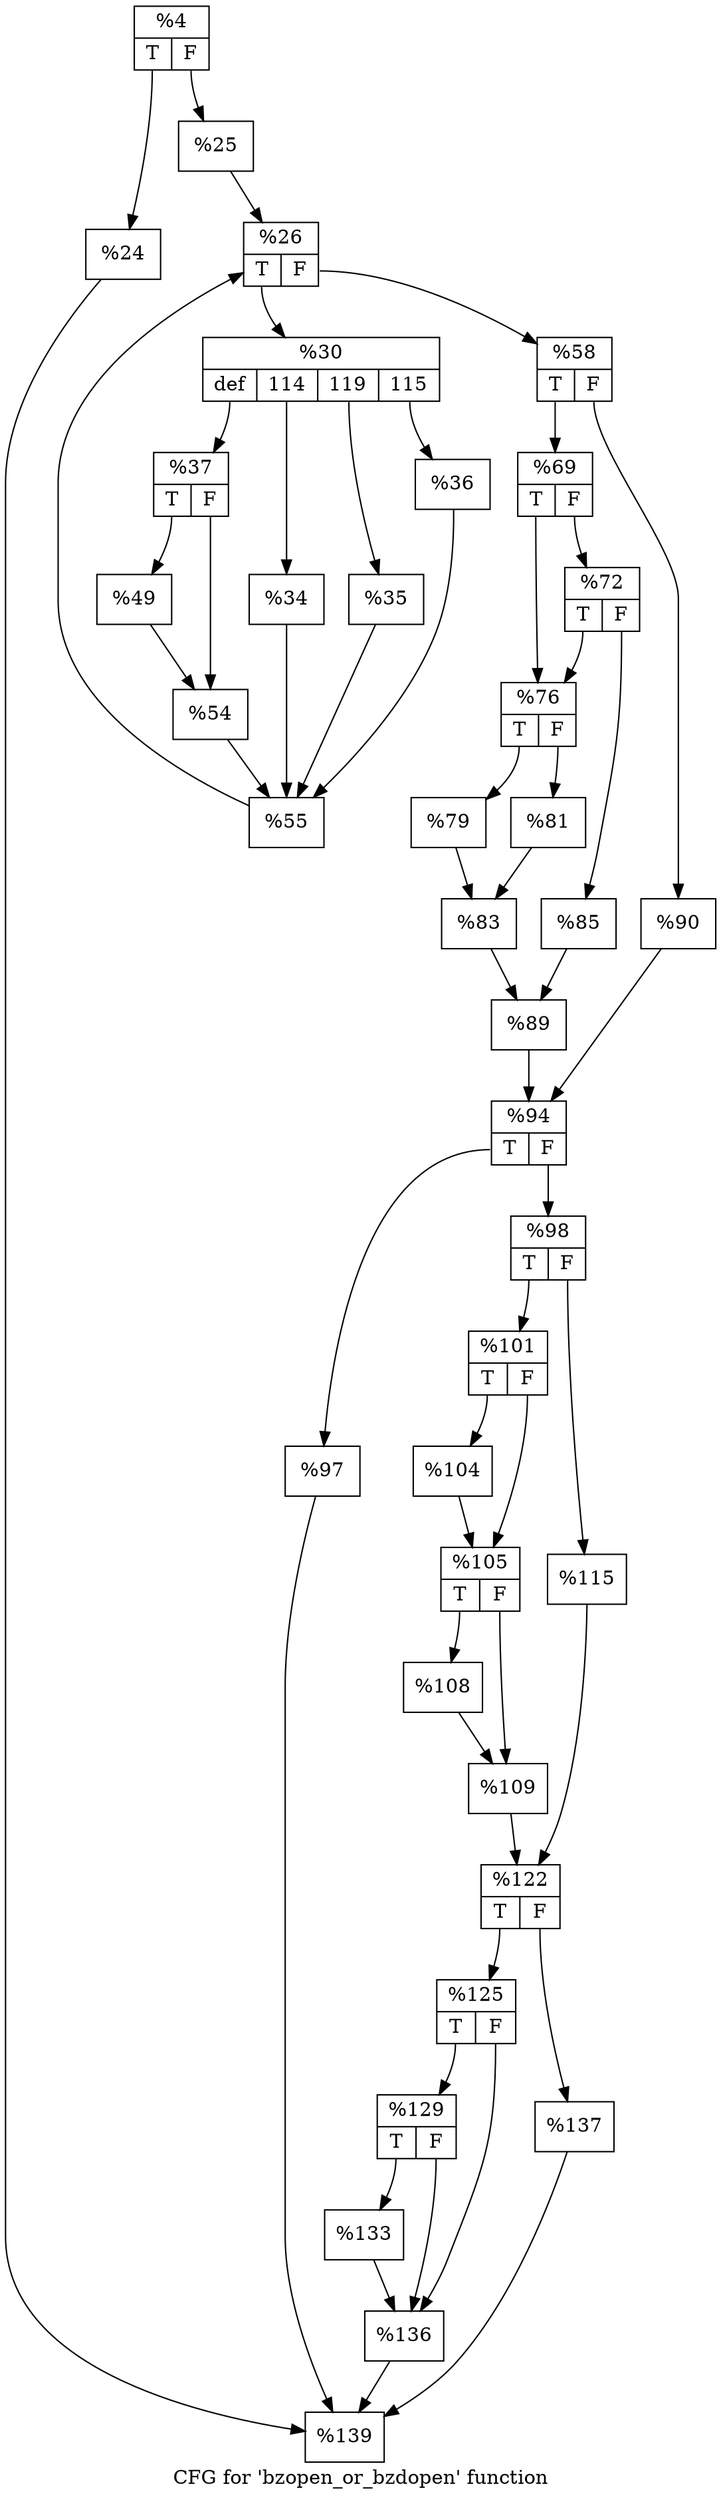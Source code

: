 digraph "CFG for 'bzopen_or_bzdopen' function" {
	label="CFG for 'bzopen_or_bzdopen' function";

	Node0x19a6fa0 [shape=record,label="{%4|{<s0>T|<s1>F}}"];
	Node0x19a6fa0:s0 -> Node0x19a8160;
	Node0x19a6fa0:s1 -> Node0x19a81b0;
	Node0x19a8160 [shape=record,label="{%24}"];
	Node0x19a8160 -> Node0x19a8350;
	Node0x19a81b0 [shape=record,label="{%25}"];
	Node0x19a81b0 -> Node0x19a8400;
	Node0x19a8400 [shape=record,label="{%26|{<s0>T|<s1>F}}"];
	Node0x19a8400:s0 -> Node0x19a85e0;
	Node0x19a8400:s1 -> Node0x19a8630;
	Node0x19a85e0 [shape=record,label="{%30|{<s0>def|<s1>114|<s2>119|<s3>115}}"];
	Node0x19a85e0:s0 -> Node0x19a8870;
	Node0x19a85e0:s1 -> Node0x19a88c0;
	Node0x19a85e0:s2 -> Node0x19a8950;
	Node0x19a85e0:s3 -> Node0x19a8a10;
	Node0x19a88c0 [shape=record,label="{%34}"];
	Node0x19a88c0 -> Node0x19a8c40;
	Node0x19a8950 [shape=record,label="{%35}"];
	Node0x19a8950 -> Node0x19a8c40;
	Node0x19a8a10 [shape=record,label="{%36}"];
	Node0x19a8a10 -> Node0x19a8c40;
	Node0x19a8870 [shape=record,label="{%37|{<s0>T|<s1>F}}"];
	Node0x19a8870:s0 -> Node0x19a9530;
	Node0x19a8870:s1 -> Node0x19a9580;
	Node0x19a9530 [shape=record,label="{%49}"];
	Node0x19a9530 -> Node0x19a9580;
	Node0x19a9580 [shape=record,label="{%54}"];
	Node0x19a9580 -> Node0x19a8c40;
	Node0x19a8c40 [shape=record,label="{%55}"];
	Node0x19a8c40 -> Node0x19a8400;
	Node0x19a8630 [shape=record,label="{%58|{<s0>T|<s1>F}}"];
	Node0x19a8630:s0 -> Node0x19aa3c0;
	Node0x19a8630:s1 -> Node0x19aa410;
	Node0x19aa3c0 [shape=record,label="{%69|{<s0>T|<s1>F}}"];
	Node0x19aa3c0:s0 -> Node0x19aa5c0;
	Node0x19aa3c0:s1 -> Node0x19aa610;
	Node0x19aa610 [shape=record,label="{%72|{<s0>T|<s1>F}}"];
	Node0x19aa610:s0 -> Node0x19aa5c0;
	Node0x19aa610:s1 -> Node0x19aaa70;
	Node0x19aa5c0 [shape=record,label="{%76|{<s0>T|<s1>F}}"];
	Node0x19aa5c0:s0 -> Node0x19aac20;
	Node0x19aa5c0:s1 -> Node0x19aac70;
	Node0x19aac20 [shape=record,label="{%79}"];
	Node0x19aac20 -> Node0x19aadb0;
	Node0x19aac70 [shape=record,label="{%81}"];
	Node0x19aac70 -> Node0x19aadb0;
	Node0x19aadb0 [shape=record,label="{%83}"];
	Node0x19aadb0 -> Node0x19ab040;
	Node0x19aaa70 [shape=record,label="{%85}"];
	Node0x19aaa70 -> Node0x19ab040;
	Node0x19ab040 [shape=record,label="{%89}"];
	Node0x19ab040 -> Node0x19ab910;
	Node0x19aa410 [shape=record,label="{%90}"];
	Node0x19aa410 -> Node0x19ab910;
	Node0x19ab910 [shape=record,label="{%94|{<s0>T|<s1>F}}"];
	Node0x19ab910:s0 -> Node0x19abec0;
	Node0x19ab910:s1 -> Node0x19abf10;
	Node0x19abec0 [shape=record,label="{%97}"];
	Node0x19abec0 -> Node0x19a8350;
	Node0x19abf10 [shape=record,label="{%98|{<s0>T|<s1>F}}"];
	Node0x19abf10:s0 -> Node0x19ac1a0;
	Node0x19abf10:s1 -> Node0x19ac1f0;
	Node0x19ac1a0 [shape=record,label="{%101|{<s0>T|<s1>F}}"];
	Node0x19ac1a0:s0 -> Node0x19ac3a0;
	Node0x19ac1a0:s1 -> Node0x19ac3f0;
	Node0x19ac3a0 [shape=record,label="{%104}"];
	Node0x19ac3a0 -> Node0x19ac3f0;
	Node0x19ac3f0 [shape=record,label="{%105|{<s0>T|<s1>F}}"];
	Node0x19ac3f0:s0 -> Node0x19ac680;
	Node0x19ac3f0:s1 -> Node0x19ac6d0;
	Node0x19ac680 [shape=record,label="{%108}"];
	Node0x19ac680 -> Node0x19ac6d0;
	Node0x19ac6d0 [shape=record,label="{%109}"];
	Node0x19ac6d0 -> Node0x19acb30;
	Node0x19ac1f0 [shape=record,label="{%115}"];
	Node0x19ac1f0 -> Node0x19acb30;
	Node0x19acb30 [shape=record,label="{%122|{<s0>T|<s1>F}}"];
	Node0x19acb30:s0 -> Node0x19ad100;
	Node0x19acb30:s1 -> Node0x19ad150;
	Node0x19ad100 [shape=record,label="{%125|{<s0>T|<s1>F}}"];
	Node0x19ad100:s0 -> Node0x19adb70;
	Node0x19ad100:s1 -> Node0x19adbc0;
	Node0x19adb70 [shape=record,label="{%129|{<s0>T|<s1>F}}"];
	Node0x19adb70:s0 -> Node0x19addd0;
	Node0x19adb70:s1 -> Node0x19adbc0;
	Node0x19addd0 [shape=record,label="{%133}"];
	Node0x19addd0 -> Node0x19adbc0;
	Node0x19adbc0 [shape=record,label="{%136}"];
	Node0x19adbc0 -> Node0x19a8350;
	Node0x19ad150 [shape=record,label="{%137}"];
	Node0x19ad150 -> Node0x19a8350;
	Node0x19a8350 [shape=record,label="{%139}"];
}
